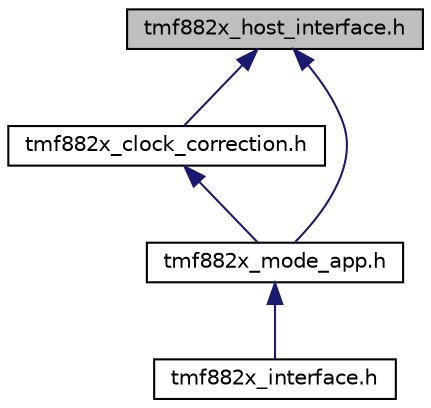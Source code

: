 digraph "tmf882x_host_interface.h"
{
 // LATEX_PDF_SIZE
  edge [fontname="Helvetica",fontsize="10",labelfontname="Helvetica",labelfontsize="10"];
  node [fontname="Helvetica",fontsize="10",shape=record];
  Node1 [label="tmf882x_host_interface.h",height=0.2,width=0.4,color="black", fillcolor="grey75", style="filled", fontcolor="black",tooltip="TMF882X host interface."];
  Node1 -> Node2 [dir="back",color="midnightblue",fontsize="10",style="solid"];
  Node2 [label="tmf882x_clock_correction.h",height=0.2,width=0.4,color="black", fillcolor="white", style="filled",URL="$tmf882x__clock__correction_8h.html",tooltip=" "];
  Node2 -> Node3 [dir="back",color="midnightblue",fontsize="10",style="solid"];
  Node3 [label="tmf882x_mode_app.h",height=0.2,width=0.4,color="black", fillcolor="white", style="filled",URL="$tmf882x__mode__app_8h.html",tooltip="TMF882X Application mode interface."];
  Node3 -> Node4 [dir="back",color="midnightblue",fontsize="10",style="solid"];
  Node4 [label="tmf882x_interface.h",height=0.2,width=0.4,color="black", fillcolor="white", style="filled",URL="$tmf882x__interface_8h.html",tooltip="TMF882X Core Driver interface."];
  Node1 -> Node3 [dir="back",color="midnightblue",fontsize="10",style="solid"];
}
